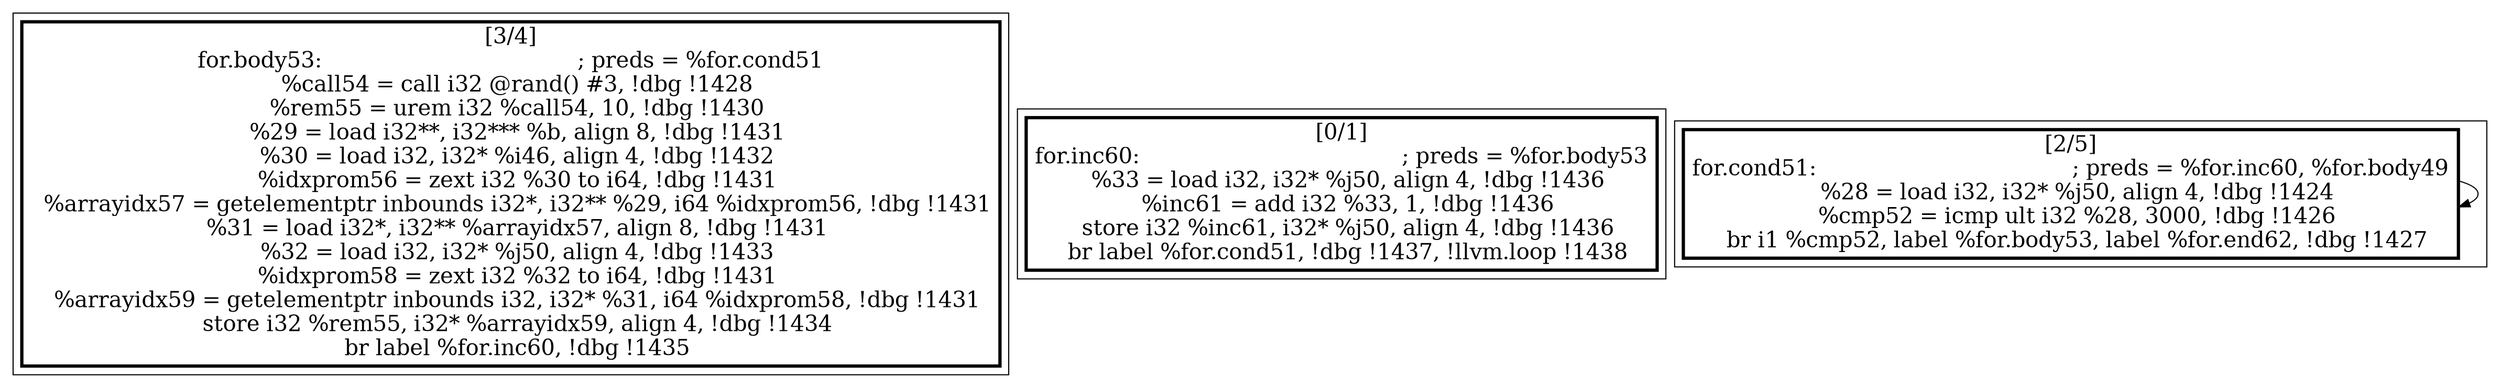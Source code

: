 
digraph G {





subgraph cluster2 {


node991 [penwidth=3.0,fontsize=20,shape=rectangle,label="[3/4]
for.body53:                                       ; preds = %for.cond51
  %call54 = call i32 @rand() #3, !dbg !1428
  %rem55 = urem i32 %call54, 10, !dbg !1430
  %29 = load i32**, i32*** %b, align 8, !dbg !1431
  %30 = load i32, i32* %i46, align 4, !dbg !1432
  %idxprom56 = zext i32 %30 to i64, !dbg !1431
  %arrayidx57 = getelementptr inbounds i32*, i32** %29, i64 %idxprom56, !dbg !1431
  %31 = load i32*, i32** %arrayidx57, align 8, !dbg !1431
  %32 = load i32, i32* %j50, align 4, !dbg !1433
  %idxprom58 = zext i32 %32 to i64, !dbg !1431
  %arrayidx59 = getelementptr inbounds i32, i32* %31, i64 %idxprom58, !dbg !1431
  store i32 %rem55, i32* %arrayidx59, align 4, !dbg !1434
  br label %for.inc60, !dbg !1435
" ]



}

subgraph cluster0 {


node989 [penwidth=3.0,fontsize=20,shape=rectangle,label="[0/1]
for.inc60:                                        ; preds = %for.body53
  %33 = load i32, i32* %j50, align 4, !dbg !1436
  %inc61 = add i32 %33, 1, !dbg !1436
  store i32 %inc61, i32* %j50, align 4, !dbg !1436
  br label %for.cond51, !dbg !1437, !llvm.loop !1438
" ]



}

subgraph cluster1 {


node990 [penwidth=3.0,fontsize=20,shape=rectangle,label="[2/5]
for.cond51:                                       ; preds = %for.inc60, %for.body49
  %28 = load i32, i32* %j50, align 4, !dbg !1424
  %cmp52 = icmp ult i32 %28, 3000, !dbg !1426
  br i1 %cmp52, label %for.body53, label %for.end62, !dbg !1427
" ]

node990->node990 [ ]


}

}
